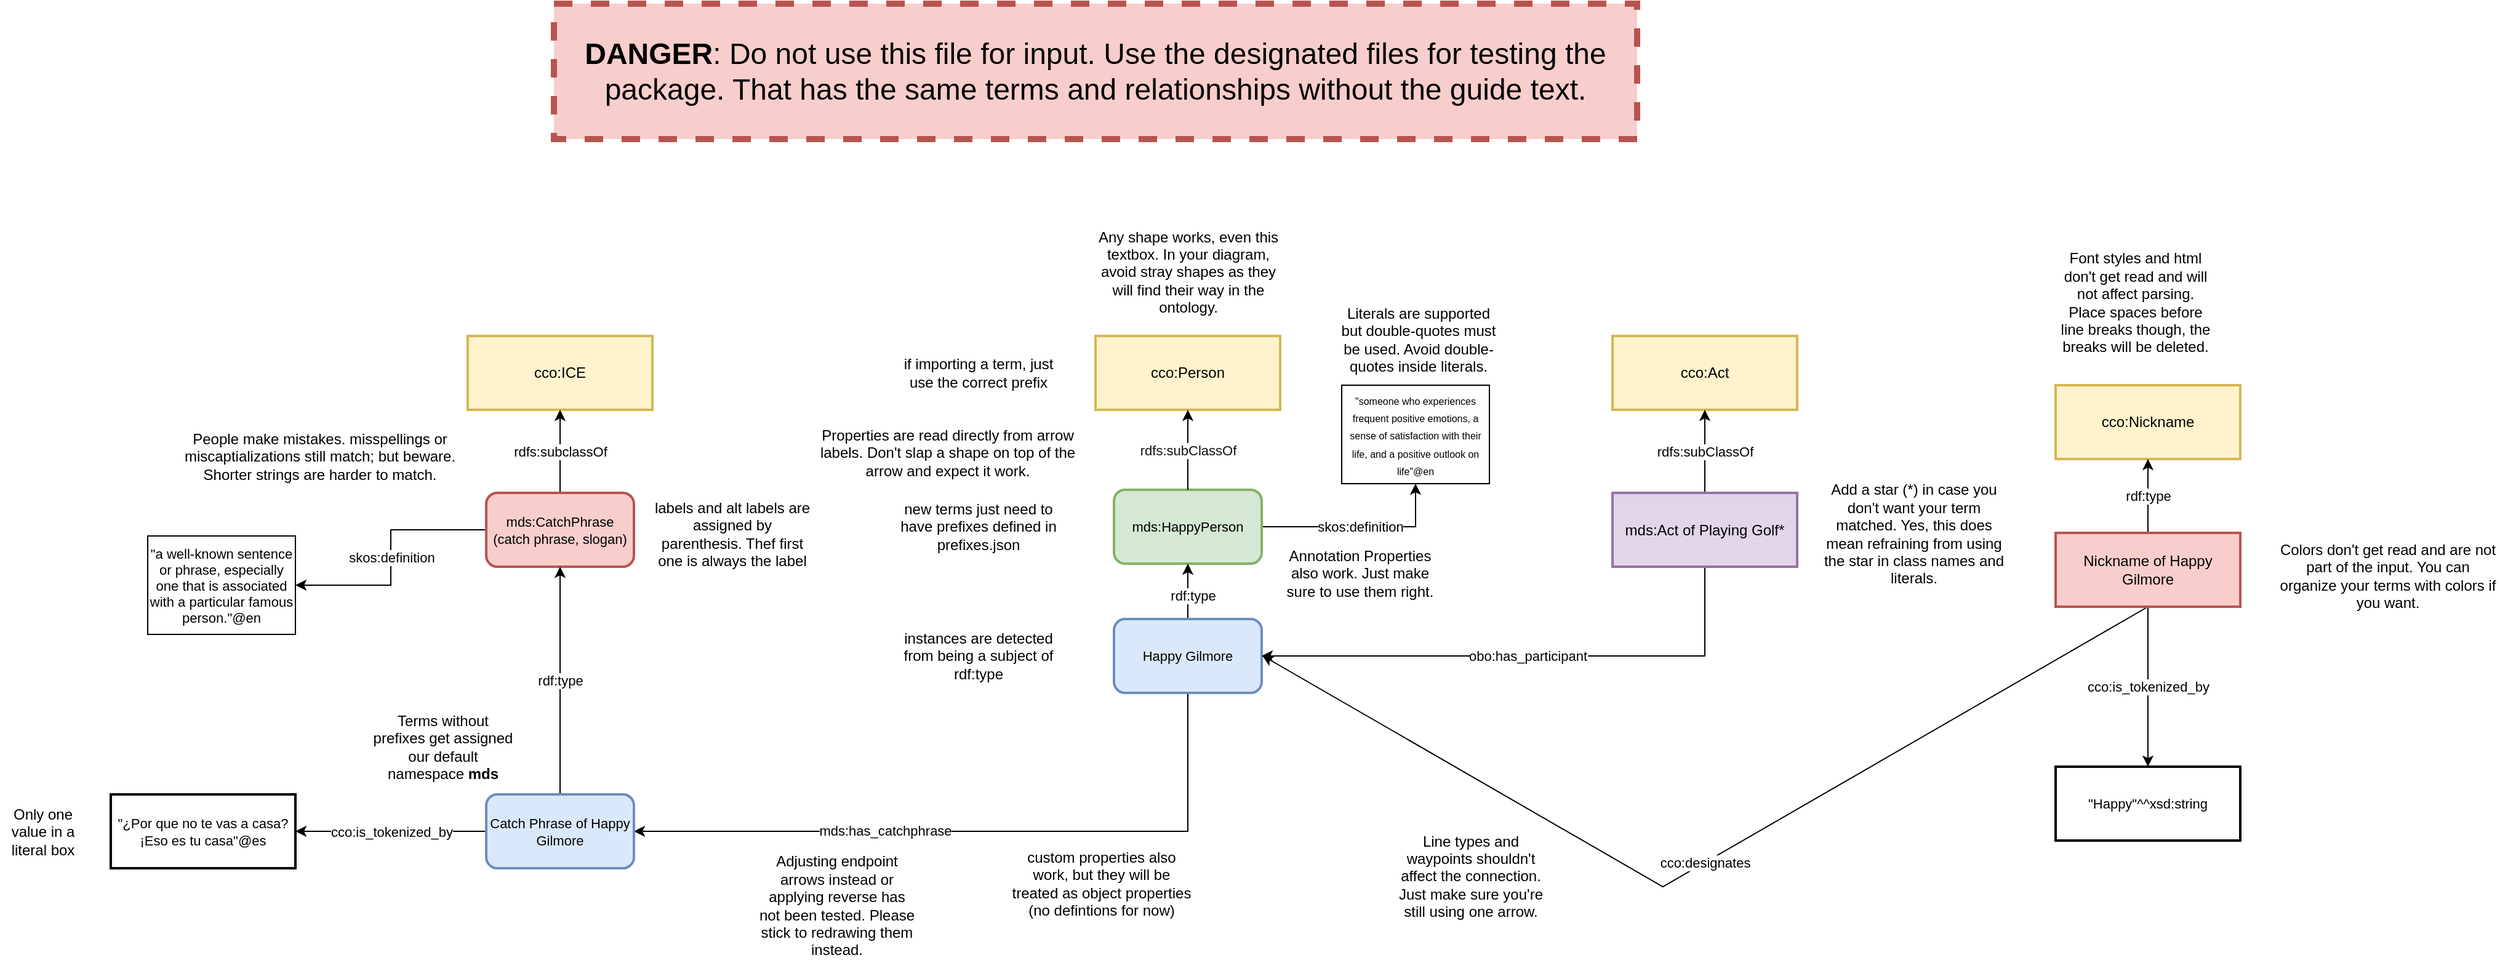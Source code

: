 <mxfile version="28.0.4">
  <diagram name="Page-1" id="lND-QSQxQTkuNe-5z4FQ">
    <mxGraphModel dx="1426" dy="859" grid="1" gridSize="10" guides="1" tooltips="1" connect="1" arrows="1" fold="1" page="0" pageScale="1" pageWidth="1600" pageHeight="1200" background="#ffffff" math="0" shadow="0">
      <root>
        <mxCell id="0" />
        <mxCell id="1" parent="0" />
        <mxCell id="pety45B3u8wGdrX-bXSJ-15" value="skos:definition" style="edgeStyle=orthogonalEdgeStyle;rounded=0;orthogonalLoop=1;jettySize=auto;html=1;exitX=1;exitY=0.5;exitDx=0;exitDy=0;entryX=0.5;entryY=1;entryDx=0;entryDy=0;" parent="1" source="pety45B3u8wGdrX-bXSJ-1" target="pety45B3u8wGdrX-bXSJ-14" edge="1">
          <mxGeometry relative="1" as="geometry" />
        </mxCell>
        <mxCell id="pety45B3u8wGdrX-bXSJ-1" value="&lt;span&gt;mds:HappyPerson&lt;/span&gt;" style="rounded=1;whiteSpace=wrap;html=1;align=center;verticalAlign=middle;fontFamily=Helvetica;fontSize=11;labelBackgroundColor=none;resizable=0;fillColor=#d5e8d4;strokeColor=#82b366;strokeWidth=2;enumerate=0;" parent="1" vertex="1">
          <mxGeometry x="1105" y="475" width="120" height="60" as="geometry" />
        </mxCell>
        <mxCell id="pety45B3u8wGdrX-bXSJ-2" value="&lt;span style=&quot;font-size: 12px;&quot;&gt;cco:Person&lt;/span&gt;" style="rounded=1;whiteSpace=wrap;html=1;align=center;verticalAlign=middle;fontFamily=Helvetica;fontSize=11;labelBackgroundColor=none;resizable=1;fillColor=#fff2cc;strokeColor=#d6b656;strokeWidth=2;arcSize=0;movable=1;rotatable=1;deletable=1;editable=1;locked=0;connectable=1;enumerate=0;" parent="1" vertex="1">
          <mxGeometry x="1090" y="350" width="150" height="60" as="geometry" />
        </mxCell>
        <mxCell id="pety45B3u8wGdrX-bXSJ-3" value="" style="endArrow=classic;html=1;rounded=0;strokeColor=#000000;fontFamily=Helvetica;fontSize=11;fontColor=#111111;labelBackgroundColor=#FFFFFF;resizable=0;entryX=0.5;entryY=1;entryDx=0;entryDy=0;exitX=0.5;exitY=0;exitDx=0;exitDy=0;enumerate=0;" parent="1" source="pety45B3u8wGdrX-bXSJ-1" target="pety45B3u8wGdrX-bXSJ-2" edge="1">
          <mxGeometry relative="1" as="geometry">
            <mxPoint x="1045" y="460" as="sourcePoint" />
            <mxPoint x="1145" y="460" as="targetPoint" />
          </mxGeometry>
        </mxCell>
        <mxCell id="pety45B3u8wGdrX-bXSJ-4" value="rdfs:subClassOf" style="edgeLabel;resizable=0;;align=center;verticalAlign=middle;html=1;labelBackgroundColor=#FFFFFF;fontColor=#111111;fontFamily=Helvetica;fontSize=11;fillColor=none;gradientColor=none;" parent="pety45B3u8wGdrX-bXSJ-3" connectable="0" vertex="1">
          <mxGeometry relative="1" as="geometry" />
        </mxCell>
        <mxCell id="pety45B3u8wGdrX-bXSJ-8" value="if importing a term, just use the correct prefix" style="text;html=1;align=center;verticalAlign=middle;whiteSpace=wrap;rounded=0;" parent="1" vertex="1">
          <mxGeometry x="930" y="347.5" width="130" height="65" as="geometry" />
        </mxCell>
        <mxCell id="pety45B3u8wGdrX-bXSJ-9" value="Properties are read directly from arrow labels. Don&#39;t slap a shape on top of the arrow and expect it work." style="text;html=1;align=center;verticalAlign=middle;whiteSpace=wrap;rounded=0;" parent="1" vertex="1">
          <mxGeometry x="850" y="430" width="240" height="30" as="geometry" />
        </mxCell>
        <mxCell id="pety45B3u8wGdrX-bXSJ-12" value="" style="edgeStyle=orthogonalEdgeStyle;rounded=0;orthogonalLoop=1;jettySize=auto;html=1;" parent="1" source="pety45B3u8wGdrX-bXSJ-11" target="pety45B3u8wGdrX-bXSJ-1" edge="1">
          <mxGeometry relative="1" as="geometry" />
        </mxCell>
        <mxCell id="pety45B3u8wGdrX-bXSJ-13" value="rdf:type" style="edgeLabel;html=1;align=center;verticalAlign=middle;resizable=0;points=[];" parent="pety45B3u8wGdrX-bXSJ-12" vertex="1" connectable="0">
          <mxGeometry x="-0.139" y="-4" relative="1" as="geometry">
            <mxPoint as="offset" />
          </mxGeometry>
        </mxCell>
        <mxCell id="SXdeazEO2DghoHzH-gUt-23" style="edgeStyle=orthogonalEdgeStyle;rounded=0;orthogonalLoop=1;jettySize=auto;html=1;exitX=0.5;exitY=1;exitDx=0;exitDy=0;entryX=1;entryY=0.5;entryDx=0;entryDy=0;" parent="1" source="pety45B3u8wGdrX-bXSJ-11" target="SXdeazEO2DghoHzH-gUt-15" edge="1">
          <mxGeometry relative="1" as="geometry" />
        </mxCell>
        <mxCell id="SXdeazEO2DghoHzH-gUt-24" value="mds:has_catchphrase" style="edgeLabel;html=1;align=center;verticalAlign=middle;resizable=0;points=[];" parent="SXdeazEO2DghoHzH-gUt-23" vertex="1" connectable="0">
          <mxGeometry x="0.274" y="-1" relative="1" as="geometry">
            <mxPoint as="offset" />
          </mxGeometry>
        </mxCell>
        <mxCell id="pety45B3u8wGdrX-bXSJ-11" value="&lt;span&gt;Happy Gilmore&lt;/span&gt;" style="rounded=1;whiteSpace=wrap;html=1;align=center;verticalAlign=middle;fontFamily=Helvetica;fontSize=11;labelBackgroundColor=none;resizable=0;fillColor=#dae8fc;strokeColor=#6c8ebf;strokeWidth=2;enumerate=0;" parent="1" vertex="1">
          <mxGeometry x="1105" y="580" width="120" height="60" as="geometry" />
        </mxCell>
        <mxCell id="pety45B3u8wGdrX-bXSJ-14" value="&lt;font style=&quot;font-size: 8px;&quot;&gt;&quot;&lt;font style=&quot;font-size: 8px;&quot;&gt;someone who experiences frequent positive emotions, a sense of satisfaction with their life, and a positive outlook on life&lt;/font&gt;&quot;@en&lt;/font&gt;" style="rounded=0;whiteSpace=wrap;html=1;" parent="1" vertex="1">
          <mxGeometry x="1290" y="390" width="120" height="80" as="geometry" />
        </mxCell>
        <mxCell id="pety45B3u8wGdrX-bXSJ-16" value="Literals are supported but double-quotes must be used. Avoid double-quotes inside literals." style="text;html=1;align=center;verticalAlign=middle;whiteSpace=wrap;rounded=0;" parent="1" vertex="1">
          <mxGeometry x="1285" y="320" width="135" height="65" as="geometry" />
        </mxCell>
        <mxCell id="pety45B3u8wGdrX-bXSJ-17" value="new terms just need to have prefixes defined in prefixes.json" style="text;html=1;align=center;verticalAlign=middle;whiteSpace=wrap;rounded=0;" parent="1" vertex="1">
          <mxGeometry x="930" y="490" width="130" height="30" as="geometry" />
        </mxCell>
        <mxCell id="pety45B3u8wGdrX-bXSJ-18" value="instances are detected from being a subject of rdf:type" style="text;html=1;align=center;verticalAlign=middle;whiteSpace=wrap;rounded=0;" parent="1" vertex="1">
          <mxGeometry x="930" y="595" width="130" height="30" as="geometry" />
        </mxCell>
        <mxCell id="pety45B3u8wGdrX-bXSJ-19" value="Any shape works, even this textbox. In your diagram, avoid stray shapes as they will find their way in the ontology." style="text;html=1;align=center;verticalAlign=middle;whiteSpace=wrap;rounded=0;" parent="1" vertex="1">
          <mxGeometry x="1087.5" y="260" width="155" height="75" as="geometry" />
        </mxCell>
        <mxCell id="pety45B3u8wGdrX-bXSJ-20" value="Annotation Properties also work. Just make sure to use them right." style="text;html=1;align=center;verticalAlign=middle;whiteSpace=wrap;rounded=0;" parent="1" vertex="1">
          <mxGeometry x="1240" y="510" width="130" height="65" as="geometry" />
        </mxCell>
        <mxCell id="pety45B3u8wGdrX-bXSJ-23" value="&lt;span style=&quot;font-size: 12px;&quot;&gt;cco:Nickname&lt;/span&gt;" style="rounded=1;whiteSpace=wrap;html=1;align=center;verticalAlign=middle;fontFamily=Helvetica;fontSize=11;labelBackgroundColor=none;resizable=1;fillColor=#fff2cc;strokeColor=#d6b656;strokeWidth=2;arcSize=0;movable=1;rotatable=1;deletable=1;editable=1;locked=0;connectable=1;enumerate=0;" parent="1" vertex="1">
          <mxGeometry x="1870" y="390" width="150" height="60" as="geometry" />
        </mxCell>
        <mxCell id="pety45B3u8wGdrX-bXSJ-25" value="&lt;b&gt;DANGER&lt;/b&gt;: Do not use this file for input. Use the designated files for testing the package. That has the same terms and relationships without the guide text." style="rounded=0;whiteSpace=wrap;html=1;fillColor=#f8cecc;strokeColor=#b85450;fontSize=24;dashed=1;strokeWidth=5;" parent="1" vertex="1">
          <mxGeometry x="650" y="80" width="880" height="110" as="geometry" />
        </mxCell>
        <mxCell id="pety45B3u8wGdrX-bXSJ-30" value="rdf:type" style="edgeStyle=orthogonalEdgeStyle;rounded=0;orthogonalLoop=1;jettySize=auto;html=1;" parent="1" source="pety45B3u8wGdrX-bXSJ-26" target="pety45B3u8wGdrX-bXSJ-23" edge="1">
          <mxGeometry relative="1" as="geometry" />
        </mxCell>
        <mxCell id="pety45B3u8wGdrX-bXSJ-31" value="cco:designates" style="edgeStyle=isometricEdgeStyle;rounded=0;orthogonalLoop=1;jettySize=auto;html=1;exitX=0.5;exitY=1;exitDx=0;exitDy=0;entryX=1;entryY=0.5;entryDx=0;entryDy=0;" parent="1" source="pety45B3u8wGdrX-bXSJ-26" target="pety45B3u8wGdrX-bXSJ-11" edge="1">
          <mxGeometry relative="1" as="geometry">
            <Array as="points">
              <mxPoint x="1330" y="670" />
              <mxPoint x="1430" y="680" />
            </Array>
          </mxGeometry>
        </mxCell>
        <mxCell id="pety45B3u8wGdrX-bXSJ-33" value="cco:is_tokenized_by" style="edgeStyle=orthogonalEdgeStyle;rounded=0;orthogonalLoop=1;jettySize=auto;html=1;exitX=0.5;exitY=1;exitDx=0;exitDy=0;entryX=0.5;entryY=0;entryDx=0;entryDy=0;" parent="1" source="pety45B3u8wGdrX-bXSJ-26" target="pety45B3u8wGdrX-bXSJ-32" edge="1">
          <mxGeometry relative="1" as="geometry" />
        </mxCell>
        <mxCell id="pety45B3u8wGdrX-bXSJ-26" value="&lt;span style=&quot;font-size: 12px;&quot;&gt;Nickname of Happy Gilmore&lt;/span&gt;" style="rounded=1;whiteSpace=wrap;html=1;align=center;verticalAlign=middle;fontFamily=Helvetica;fontSize=11;labelBackgroundColor=none;resizable=1;fillColor=#f8cecc;strokeColor=#b85450;strokeWidth=2;arcSize=0;movable=1;rotatable=1;deletable=1;editable=1;locked=0;connectable=1;enumerate=0;" parent="1" vertex="1">
          <mxGeometry x="1870" y="510" width="150" height="60" as="geometry" />
        </mxCell>
        <mxCell id="pety45B3u8wGdrX-bXSJ-27" value="Font styles and html don&#39;t get read and will not affect parsing. Place spaces before line breaks though, the breaks will be deleted." style="text;html=1;align=center;verticalAlign=middle;whiteSpace=wrap;rounded=0;" parent="1" vertex="1">
          <mxGeometry x="1870" y="270" width="130" height="105" as="geometry" />
        </mxCell>
        <mxCell id="pety45B3u8wGdrX-bXSJ-32" value="&quot;Happy&quot;^^xsd:string" style="rounded=1;whiteSpace=wrap;html=1;align=center;verticalAlign=middle;fontFamily=Helvetica;fontSize=11;labelBackgroundColor=none;resizable=1;strokeWidth=2;arcSize=0;movable=1;rotatable=1;deletable=1;editable=1;locked=0;connectable=1;enumerate=0;" parent="1" vertex="1">
          <mxGeometry x="1870" y="700" width="150" height="60" as="geometry" />
        </mxCell>
        <mxCell id="pety45B3u8wGdrX-bXSJ-35" value="Line types and waypoints shouldn&#39;t affect the connection. Just make sure you&#39;re still using one arrow." style="text;html=1;align=center;verticalAlign=middle;whiteSpace=wrap;rounded=0;" parent="1" vertex="1">
          <mxGeometry x="1330" y="736.25" width="130" height="105" as="geometry" />
        </mxCell>
        <mxCell id="SXdeazEO2DghoHzH-gUt-1" value="&lt;span style=&quot;font-size: 12px;&quot;&gt;cco:ICE&lt;/span&gt;" style="rounded=1;whiteSpace=wrap;html=1;align=center;verticalAlign=middle;fontFamily=Helvetica;fontSize=11;labelBackgroundColor=none;resizable=1;fillColor=#fff2cc;strokeColor=#d6b656;strokeWidth=2;arcSize=0;movable=1;rotatable=1;deletable=1;editable=1;locked=0;connectable=1;enumerate=0;" parent="1" vertex="1">
          <mxGeometry x="580" y="350" width="150" height="60" as="geometry" />
        </mxCell>
        <mxCell id="SXdeazEO2DghoHzH-gUt-4" value="Adjusting endpoint arrows instead or applying reverse has not been tested. Please stick to redrawing them instead." style="text;html=1;align=center;verticalAlign=middle;whiteSpace=wrap;rounded=0;" parent="1" vertex="1">
          <mxGeometry x="815" y="760" width="130" height="105" as="geometry" />
        </mxCell>
        <mxCell id="SXdeazEO2DghoHzH-gUt-6" value="rdfs:subclassOf" style="edgeStyle=orthogonalEdgeStyle;rounded=0;orthogonalLoop=1;jettySize=auto;html=1;" parent="1" source="SXdeazEO2DghoHzH-gUt-5" target="SXdeazEO2DghoHzH-gUt-1" edge="1">
          <mxGeometry relative="1" as="geometry" />
        </mxCell>
        <mxCell id="SXdeazEO2DghoHzH-gUt-13" value="skos:definition" style="edgeStyle=orthogonalEdgeStyle;rounded=0;orthogonalLoop=1;jettySize=auto;html=1;exitX=0;exitY=0.5;exitDx=0;exitDy=0;entryX=1;entryY=0.5;entryDx=0;entryDy=0;" parent="1" source="SXdeazEO2DghoHzH-gUt-5" target="SXdeazEO2DghoHzH-gUt-7" edge="1">
          <mxGeometry relative="1" as="geometry" />
        </mxCell>
        <mxCell id="SXdeazEO2DghoHzH-gUt-5" value="&lt;span&gt;mds:CatchPhrase (catch phrase, slogan)&lt;/span&gt;" style="rounded=1;whiteSpace=wrap;html=1;align=center;verticalAlign=middle;fontFamily=Helvetica;fontSize=11;labelBackgroundColor=none;resizable=0;fillColor=#f8cecc;strokeColor=#b85450;strokeWidth=2;enumerate=0;" parent="1" vertex="1">
          <mxGeometry x="595" y="477.5" width="120" height="60" as="geometry" />
        </mxCell>
        <mxCell id="SXdeazEO2DghoHzH-gUt-7" value="&lt;span&gt;&quot;a well-known sentence or phrase, especially one that is associated with a particular famous person.&quot;@en&lt;/span&gt;" style="rounded=0;whiteSpace=wrap;html=1;fontSize=11;" parent="1" vertex="1">
          <mxGeometry x="320" y="512.5" width="120" height="80" as="geometry" />
        </mxCell>
        <mxCell id="SXdeazEO2DghoHzH-gUt-14" value="People make mistakes. misspellings or miscaptializations still match; but beware. Shorter strings are harder to match." style="text;html=1;align=center;verticalAlign=middle;whiteSpace=wrap;rounded=0;" parent="1" vertex="1">
          <mxGeometry x="330" y="417.5" width="260" height="60" as="geometry" />
        </mxCell>
        <mxCell id="SXdeazEO2DghoHzH-gUt-22" value="cco:is_tokenized_by" style="edgeStyle=orthogonalEdgeStyle;rounded=0;orthogonalLoop=1;jettySize=auto;html=1;" parent="1" source="SXdeazEO2DghoHzH-gUt-15" target="SXdeazEO2DghoHzH-gUt-21" edge="1">
          <mxGeometry relative="1" as="geometry" />
        </mxCell>
        <mxCell id="SXdeazEO2DghoHzH-gUt-28" value="rdf:type" style="edgeStyle=orthogonalEdgeStyle;rounded=0;orthogonalLoop=1;jettySize=auto;html=1;exitX=0.5;exitY=0;exitDx=0;exitDy=0;entryX=0.5;entryY=1;entryDx=0;entryDy=0;" parent="1" source="SXdeazEO2DghoHzH-gUt-15" target="SXdeazEO2DghoHzH-gUt-5" edge="1">
          <mxGeometry relative="1" as="geometry" />
        </mxCell>
        <mxCell id="SXdeazEO2DghoHzH-gUt-15" value="&lt;span&gt;Catch Phrase of Happy Gilmore&lt;/span&gt;" style="rounded=1;whiteSpace=wrap;html=1;align=center;verticalAlign=middle;fontFamily=Helvetica;fontSize=11;labelBackgroundColor=none;resizable=0;fillColor=#dae8fc;strokeColor=#6c8ebf;strokeWidth=2;enumerate=0;" parent="1" vertex="1">
          <mxGeometry x="595" y="722.5" width="120" height="60" as="geometry" />
        </mxCell>
        <mxCell id="SXdeazEO2DghoHzH-gUt-17" value="Colors don&#39;t get read and are not part of the input. You can organize your terms with colors if you want." style="text;html=1;align=center;verticalAlign=middle;whiteSpace=wrap;rounded=0;" parent="1" vertex="1">
          <mxGeometry x="2050" y="502.5" width="180" height="85" as="geometry" />
        </mxCell>
        <mxCell id="SXdeazEO2DghoHzH-gUt-21" value="&quot;¿Por que no te vas a casa? ¡Eso es tu casa&quot;@es" style="rounded=1;whiteSpace=wrap;html=1;align=center;verticalAlign=middle;fontFamily=Helvetica;fontSize=11;labelBackgroundColor=none;resizable=1;strokeWidth=2;arcSize=0;movable=1;rotatable=1;deletable=1;editable=1;locked=0;connectable=1;enumerate=0;" parent="1" vertex="1">
          <mxGeometry x="290" y="722.5" width="150" height="60" as="geometry" />
        </mxCell>
        <mxCell id="SXdeazEO2DghoHzH-gUt-25" value="custom properties also work, but they will be treated as object properties (no defintions for now)" style="text;html=1;align=center;verticalAlign=middle;whiteSpace=wrap;rounded=0;" parent="1" vertex="1">
          <mxGeometry x="1020" y="760" width="150" height="70" as="geometry" />
        </mxCell>
        <mxCell id="SXdeazEO2DghoHzH-gUt-29" value="Only one value in a literal box" style="text;html=1;align=center;verticalAlign=middle;whiteSpace=wrap;rounded=0;" parent="1" vertex="1">
          <mxGeometry x="200" y="736.25" width="70" height="32.5" as="geometry" />
        </mxCell>
        <mxCell id="SXdeazEO2DghoHzH-gUt-30" value="Terms without prefixes get assigned our default namespace &lt;b&gt;mds&lt;/b&gt;" style="text;html=1;align=center;verticalAlign=middle;whiteSpace=wrap;rounded=0;" parent="1" vertex="1">
          <mxGeometry x="500" y="635.58" width="120" height="96.92" as="geometry" />
        </mxCell>
        <mxCell id="SXdeazEO2DghoHzH-gUt-31" value="labels and alt labels are assigned by parenthesis. Thef first one is always the label" style="text;html=1;align=center;verticalAlign=middle;whiteSpace=wrap;rounded=0;" parent="1" vertex="1">
          <mxGeometry x="730" y="477.5" width="130" height="67.5" as="geometry" />
        </mxCell>
        <mxCell id="K3G7bkNG8lY27Z329QrO-1" value="&lt;span style=&quot;font-size: 12px;&quot;&gt;cco:Act&lt;/span&gt;" style="rounded=1;whiteSpace=wrap;html=1;align=center;verticalAlign=middle;fontFamily=Helvetica;fontSize=11;labelBackgroundColor=none;resizable=1;fillColor=#fff2cc;strokeColor=#d6b656;strokeWidth=2;arcSize=0;movable=1;rotatable=1;deletable=1;editable=1;locked=0;connectable=1;enumerate=0;" parent="1" vertex="1">
          <mxGeometry x="1510" y="350" width="150" height="60" as="geometry" />
        </mxCell>
        <mxCell id="K3G7bkNG8lY27Z329QrO-4" value="obo:has_participant" style="edgeStyle=orthogonalEdgeStyle;rounded=0;orthogonalLoop=1;jettySize=auto;html=1;exitX=0.5;exitY=1;exitDx=0;exitDy=0;entryX=1;entryY=0.5;entryDx=0;entryDy=0;" parent="1" source="K3G7bkNG8lY27Z329QrO-2" target="pety45B3u8wGdrX-bXSJ-11" edge="1">
          <mxGeometry relative="1" as="geometry" />
        </mxCell>
        <mxCell id="K3G7bkNG8lY27Z329QrO-5" value="rdfs:subClassOf" style="edgeStyle=orthogonalEdgeStyle;rounded=0;orthogonalLoop=1;jettySize=auto;html=1;" parent="1" source="K3G7bkNG8lY27Z329QrO-2" target="K3G7bkNG8lY27Z329QrO-1" edge="1">
          <mxGeometry relative="1" as="geometry" />
        </mxCell>
        <mxCell id="K3G7bkNG8lY27Z329QrO-2" value="&lt;span style=&quot;font-size: 12px;&quot;&gt;mds:Act of Playing Golf*&lt;/span&gt;" style="rounded=1;whiteSpace=wrap;html=1;align=center;verticalAlign=middle;fontFamily=Helvetica;fontSize=11;labelBackgroundColor=none;resizable=1;fillColor=#e1d5e7;strokeColor=#9673a6;strokeWidth=2;arcSize=0;movable=1;rotatable=1;deletable=1;editable=1;locked=0;connectable=1;enumerate=0;" parent="1" vertex="1">
          <mxGeometry x="1510" y="477.5" width="150" height="60" as="geometry" />
        </mxCell>
        <mxCell id="K3G7bkNG8lY27Z329QrO-6" value="Add a star (*) in case you don&#39;t want your term matched. Yes, this does mean refraining from using the star in class names and literals." style="text;html=1;align=center;verticalAlign=middle;whiteSpace=wrap;rounded=0;" parent="1" vertex="1">
          <mxGeometry x="1680" y="463.75" width="150" height="95" as="geometry" />
        </mxCell>
      </root>
    </mxGraphModel>
  </diagram>
</mxfile>
